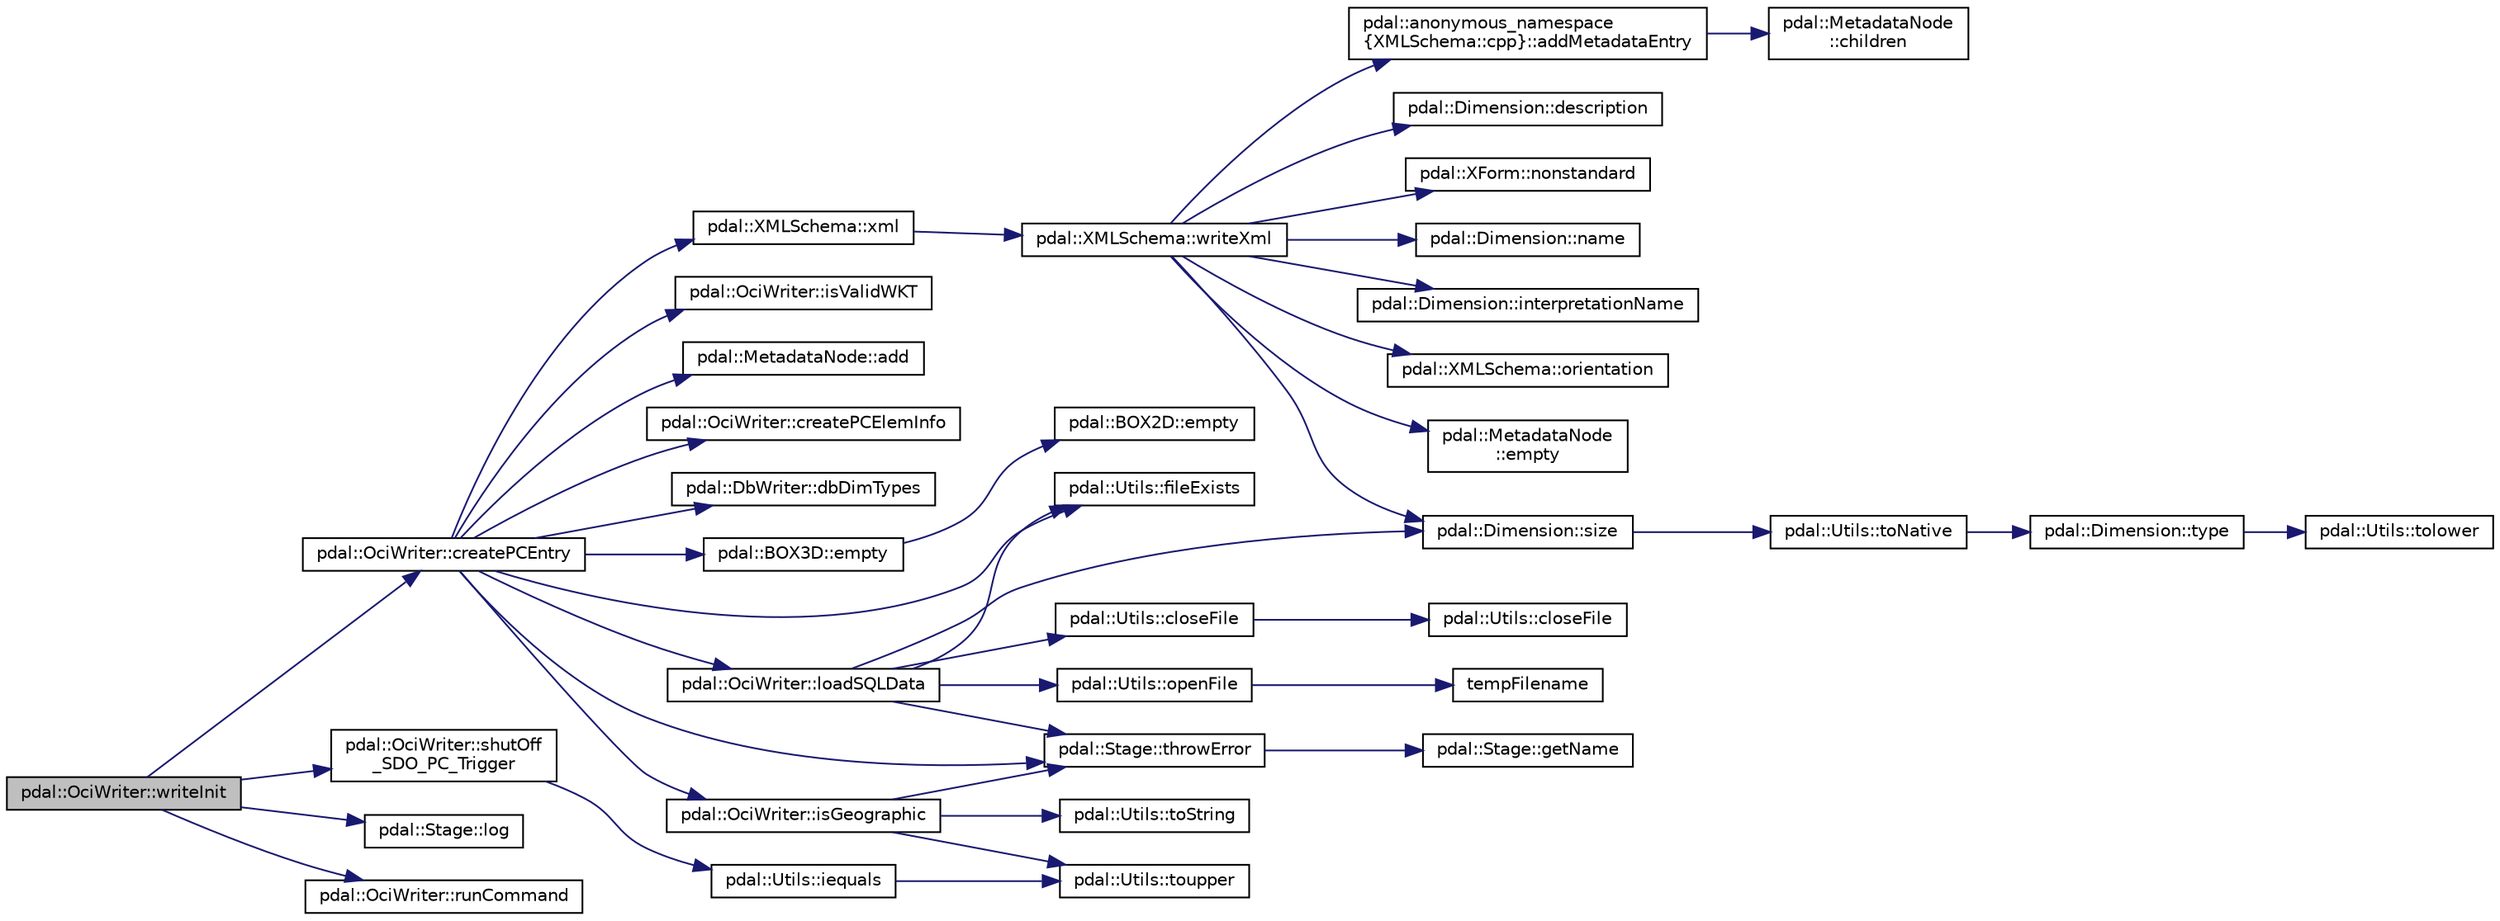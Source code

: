 digraph "pdal::OciWriter::writeInit"
{
  edge [fontname="Helvetica",fontsize="10",labelfontname="Helvetica",labelfontsize="10"];
  node [fontname="Helvetica",fontsize="10",shape=record];
  rankdir="LR";
  Node1 [label="pdal::OciWriter::writeInit",height=0.2,width=0.4,color="black", fillcolor="grey75", style="filled", fontcolor="black"];
  Node1 -> Node2 [color="midnightblue",fontsize="10",style="solid",fontname="Helvetica"];
  Node2 [label="pdal::OciWriter::createPCEntry",height=0.2,width=0.4,color="black", fillcolor="white", style="filled",URL="$classpdal_1_1OciWriter.html#a305cd40729c19754aec8fc7c9d104fdf"];
  Node2 -> Node3 [color="midnightblue",fontsize="10",style="solid",fontname="Helvetica"];
  Node3 [label="pdal::MetadataNode::add",height=0.2,width=0.4,color="black", fillcolor="white", style="filled",URL="$classpdal_1_1MetadataNode.html#af2c1c5d91f6ab47a804aa8a0a1b043c2"];
  Node2 -> Node4 [color="midnightblue",fontsize="10",style="solid",fontname="Helvetica"];
  Node4 [label="pdal::OciWriter::createPCElemInfo",height=0.2,width=0.4,color="black", fillcolor="white", style="filled",URL="$classpdal_1_1OciWriter.html#a2af1be6c833d64138549d164da2baa3a"];
  Node2 -> Node5 [color="midnightblue",fontsize="10",style="solid",fontname="Helvetica"];
  Node5 [label="pdal::DbWriter::dbDimTypes",height=0.2,width=0.4,color="black", fillcolor="white", style="filled",URL="$classpdal_1_1DbWriter.html#aa59072aba21063c635bdd5a7bf5e6597"];
  Node2 -> Node6 [color="midnightblue",fontsize="10",style="solid",fontname="Helvetica"];
  Node6 [label="pdal::BOX3D::empty",height=0.2,width=0.4,color="black", fillcolor="white", style="filled",URL="$classpdal_1_1BOX3D.html#ab1150f00df7ce85599138b2c0d45d4dc"];
  Node6 -> Node7 [color="midnightblue",fontsize="10",style="solid",fontname="Helvetica"];
  Node7 [label="pdal::BOX2D::empty",height=0.2,width=0.4,color="black", fillcolor="white", style="filled",URL="$classpdal_1_1BOX2D.html#aec5fae5f73a34a1d4248d596cad77755"];
  Node2 -> Node8 [color="midnightblue",fontsize="10",style="solid",fontname="Helvetica"];
  Node8 [label="pdal::Utils::fileExists",height=0.2,width=0.4,color="black", fillcolor="white", style="filled",URL="$namespacepdal_1_1Utils.html#aa7cd618aca677bff881c1c14fbeebe72"];
  Node2 -> Node9 [color="midnightblue",fontsize="10",style="solid",fontname="Helvetica"];
  Node9 [label="pdal::OciWriter::isGeographic",height=0.2,width=0.4,color="black", fillcolor="white", style="filled",URL="$classpdal_1_1OciWriter.html#af9e549b2166eceb8d4bcfbac70ce6275"];
  Node9 -> Node10 [color="midnightblue",fontsize="10",style="solid",fontname="Helvetica"];
  Node10 [label="pdal::Stage::throwError",height=0.2,width=0.4,color="black", fillcolor="white", style="filled",URL="$classpdal_1_1Stage.html#abdbd1176da12dfd882d931a43290797f"];
  Node10 -> Node11 [color="midnightblue",fontsize="10",style="solid",fontname="Helvetica"];
  Node11 [label="pdal::Stage::getName",height=0.2,width=0.4,color="black", fillcolor="white", style="filled",URL="$classpdal_1_1Stage.html#a6c81d6fbbac17ebe4cd63806916cc750"];
  Node9 -> Node12 [color="midnightblue",fontsize="10",style="solid",fontname="Helvetica"];
  Node12 [label="pdal::Utils::toString",height=0.2,width=0.4,color="black", fillcolor="white", style="filled",URL="$namespacepdal_1_1Utils.html#a19dbb0a5ce84b6f60fea55cd54e674cf"];
  Node9 -> Node13 [color="midnightblue",fontsize="10",style="solid",fontname="Helvetica"];
  Node13 [label="pdal::Utils::toupper",height=0.2,width=0.4,color="black", fillcolor="white", style="filled",URL="$namespacepdal_1_1Utils.html#a28e3e2faff94b20f9908e77bc54ed983"];
  Node2 -> Node14 [color="midnightblue",fontsize="10",style="solid",fontname="Helvetica"];
  Node14 [label="pdal::OciWriter::isValidWKT",height=0.2,width=0.4,color="black", fillcolor="white", style="filled",URL="$classpdal_1_1OciWriter.html#ac1b9f2c1fb1ed69e4557fd1f88e668f8"];
  Node2 -> Node15 [color="midnightblue",fontsize="10",style="solid",fontname="Helvetica"];
  Node15 [label="pdal::OciWriter::loadSQLData",height=0.2,width=0.4,color="black", fillcolor="white", style="filled",URL="$classpdal_1_1OciWriter.html#a7d89ae96811071e045b6cfc091b7bd01"];
  Node15 -> Node16 [color="midnightblue",fontsize="10",style="solid",fontname="Helvetica"];
  Node16 [label="pdal::Utils::closeFile",height=0.2,width=0.4,color="black", fillcolor="white", style="filled",URL="$namespacepdal_1_1Utils.html#aad48cdff8e3ff3d13c7a273583870185"];
  Node16 -> Node17 [color="midnightblue",fontsize="10",style="solid",fontname="Helvetica"];
  Node17 [label="pdal::Utils::closeFile",height=0.2,width=0.4,color="black", fillcolor="white", style="filled",URL="$namespacepdal_1_1Utils.html#a6ce7036b0912ba81b1f1a876b2772a34"];
  Node15 -> Node8 [color="midnightblue",fontsize="10",style="solid",fontname="Helvetica"];
  Node15 -> Node18 [color="midnightblue",fontsize="10",style="solid",fontname="Helvetica"];
  Node18 [label="pdal::Utils::openFile",height=0.2,width=0.4,color="black", fillcolor="white", style="filled",URL="$namespacepdal_1_1Utils.html#ac3322e84f8c5a998a344a5a606c74793"];
  Node18 -> Node19 [color="midnightblue",fontsize="10",style="solid",fontname="Helvetica"];
  Node19 [label="tempFilename",height=0.2,width=0.4,color="black", fillcolor="white", style="filled",URL="$SQLiteTest_8cpp.html#afdd1742979cee35fe1879794bd7ff3a4"];
  Node15 -> Node20 [color="midnightblue",fontsize="10",style="solid",fontname="Helvetica"];
  Node20 [label="pdal::Dimension::size",height=0.2,width=0.4,color="black", fillcolor="white", style="filled",URL="$namespacepdal_1_1Dimension.html#acf81dae9d5946f3a941f9df154b2329b"];
  Node20 -> Node21 [color="midnightblue",fontsize="10",style="solid",fontname="Helvetica"];
  Node21 [label="pdal::Utils::toNative",height=0.2,width=0.4,color="black", fillcolor="white", style="filled",URL="$namespacepdal_1_1Utils.html#a59253304d0f929e3a3ea00f09636002f"];
  Node21 -> Node22 [color="midnightblue",fontsize="10",style="solid",fontname="Helvetica"];
  Node22 [label="pdal::Dimension::type",height=0.2,width=0.4,color="black", fillcolor="white", style="filled",URL="$namespacepdal_1_1Dimension.html#a880d689fed54aa3ded6f88c9e058c5d2"];
  Node22 -> Node23 [color="midnightblue",fontsize="10",style="solid",fontname="Helvetica"];
  Node23 [label="pdal::Utils::tolower",height=0.2,width=0.4,color="black", fillcolor="white", style="filled",URL="$namespacepdal_1_1Utils.html#a5268937cf695835e55392f752dc02cb2"];
  Node15 -> Node10 [color="midnightblue",fontsize="10",style="solid",fontname="Helvetica"];
  Node2 -> Node10 [color="midnightblue",fontsize="10",style="solid",fontname="Helvetica"];
  Node2 -> Node24 [color="midnightblue",fontsize="10",style="solid",fontname="Helvetica"];
  Node24 [label="pdal::XMLSchema::xml",height=0.2,width=0.4,color="black", fillcolor="white", style="filled",URL="$classpdal_1_1XMLSchema.html#ab65bccb4fea02c913d969ce284f88b68"];
  Node24 -> Node25 [color="midnightblue",fontsize="10",style="solid",fontname="Helvetica"];
  Node25 [label="pdal::XMLSchema::writeXml",height=0.2,width=0.4,color="black", fillcolor="white", style="filled",URL="$classpdal_1_1XMLSchema.html#a9148f9295b75c3db5f6fed865ccf90f6"];
  Node25 -> Node20 [color="midnightblue",fontsize="10",style="solid",fontname="Helvetica"];
  Node25 -> Node26 [color="midnightblue",fontsize="10",style="solid",fontname="Helvetica"];
  Node26 [label="pdal::Dimension::description",height=0.2,width=0.4,color="black", fillcolor="white", style="filled",URL="$namespacepdal_1_1Dimension.html#a4041a0eeee0ca503caad91db24affa0e"];
  Node25 -> Node27 [color="midnightblue",fontsize="10",style="solid",fontname="Helvetica"];
  Node27 [label="pdal::XForm::nonstandard",height=0.2,width=0.4,color="black", fillcolor="white", style="filled",URL="$structpdal_1_1XForm.html#aa8911e8618efef91038c0b4d1e37c331"];
  Node25 -> Node28 [color="midnightblue",fontsize="10",style="solid",fontname="Helvetica"];
  Node28 [label="pdal::Dimension::name",height=0.2,width=0.4,color="black", fillcolor="white", style="filled",URL="$namespacepdal_1_1Dimension.html#af3176b0b7e6b4be000317846cf7c2718"];
  Node25 -> Node29 [color="midnightblue",fontsize="10",style="solid",fontname="Helvetica"];
  Node29 [label="pdal::Dimension::interpretationName",height=0.2,width=0.4,color="black", fillcolor="white", style="filled",URL="$namespacepdal_1_1Dimension.html#acc41232ae1e707d6c928ffb9a56592d3"];
  Node25 -> Node30 [color="midnightblue",fontsize="10",style="solid",fontname="Helvetica"];
  Node30 [label="pdal::XMLSchema::orientation",height=0.2,width=0.4,color="black", fillcolor="white", style="filled",URL="$classpdal_1_1XMLSchema.html#a9b9265cfb89000cbc60013d785f14a89"];
  Node25 -> Node31 [color="midnightblue",fontsize="10",style="solid",fontname="Helvetica"];
  Node31 [label="pdal::MetadataNode\l::empty",height=0.2,width=0.4,color="black", fillcolor="white", style="filled",URL="$classpdal_1_1MetadataNode.html#a097ca6118bd2432005d1815dc23c6c1f"];
  Node25 -> Node32 [color="midnightblue",fontsize="10",style="solid",fontname="Helvetica"];
  Node32 [label="pdal::anonymous_namespace\l\{XMLSchema::cpp\}::addMetadataEntry",height=0.2,width=0.4,color="black", fillcolor="white", style="filled",URL="$namespacepdal_1_1anonymous__namespace_02XMLSchema_8cpp_03.html#a9c3ad98fd8f4f67f2c954bf92591af1d"];
  Node32 -> Node33 [color="midnightblue",fontsize="10",style="solid",fontname="Helvetica"];
  Node33 [label="pdal::MetadataNode\l::children",height=0.2,width=0.4,color="black", fillcolor="white", style="filled",URL="$classpdal_1_1MetadataNode.html#ab86b0ccbf27f9eee29cbb5252e9431b7"];
  Node1 -> Node34 [color="midnightblue",fontsize="10",style="solid",fontname="Helvetica"];
  Node34 [label="pdal::Stage::log",height=0.2,width=0.4,color="black", fillcolor="white", style="filled",URL="$classpdal_1_1Stage.html#ae8c29817e14d7cda53fdcbb23102d872"];
  Node1 -> Node35 [color="midnightblue",fontsize="10",style="solid",fontname="Helvetica"];
  Node35 [label="pdal::OciWriter::runCommand",height=0.2,width=0.4,color="black", fillcolor="white", style="filled",URL="$classpdal_1_1OciWriter.html#a80b62166cf73958e525123c285ad79a3"];
  Node1 -> Node36 [color="midnightblue",fontsize="10",style="solid",fontname="Helvetica"];
  Node36 [label="pdal::OciWriter::shutOff\l_SDO_PC_Trigger",height=0.2,width=0.4,color="black", fillcolor="white", style="filled",URL="$classpdal_1_1OciWriter.html#af7c8cb92605cc64b49d490f4950f9aad"];
  Node36 -> Node37 [color="midnightblue",fontsize="10",style="solid",fontname="Helvetica"];
  Node37 [label="pdal::Utils::iequals",height=0.2,width=0.4,color="black", fillcolor="white", style="filled",URL="$namespacepdal_1_1Utils.html#acb34cb790a22dbce1a05582ba4917566"];
  Node37 -> Node13 [color="midnightblue",fontsize="10",style="solid",fontname="Helvetica"];
}
